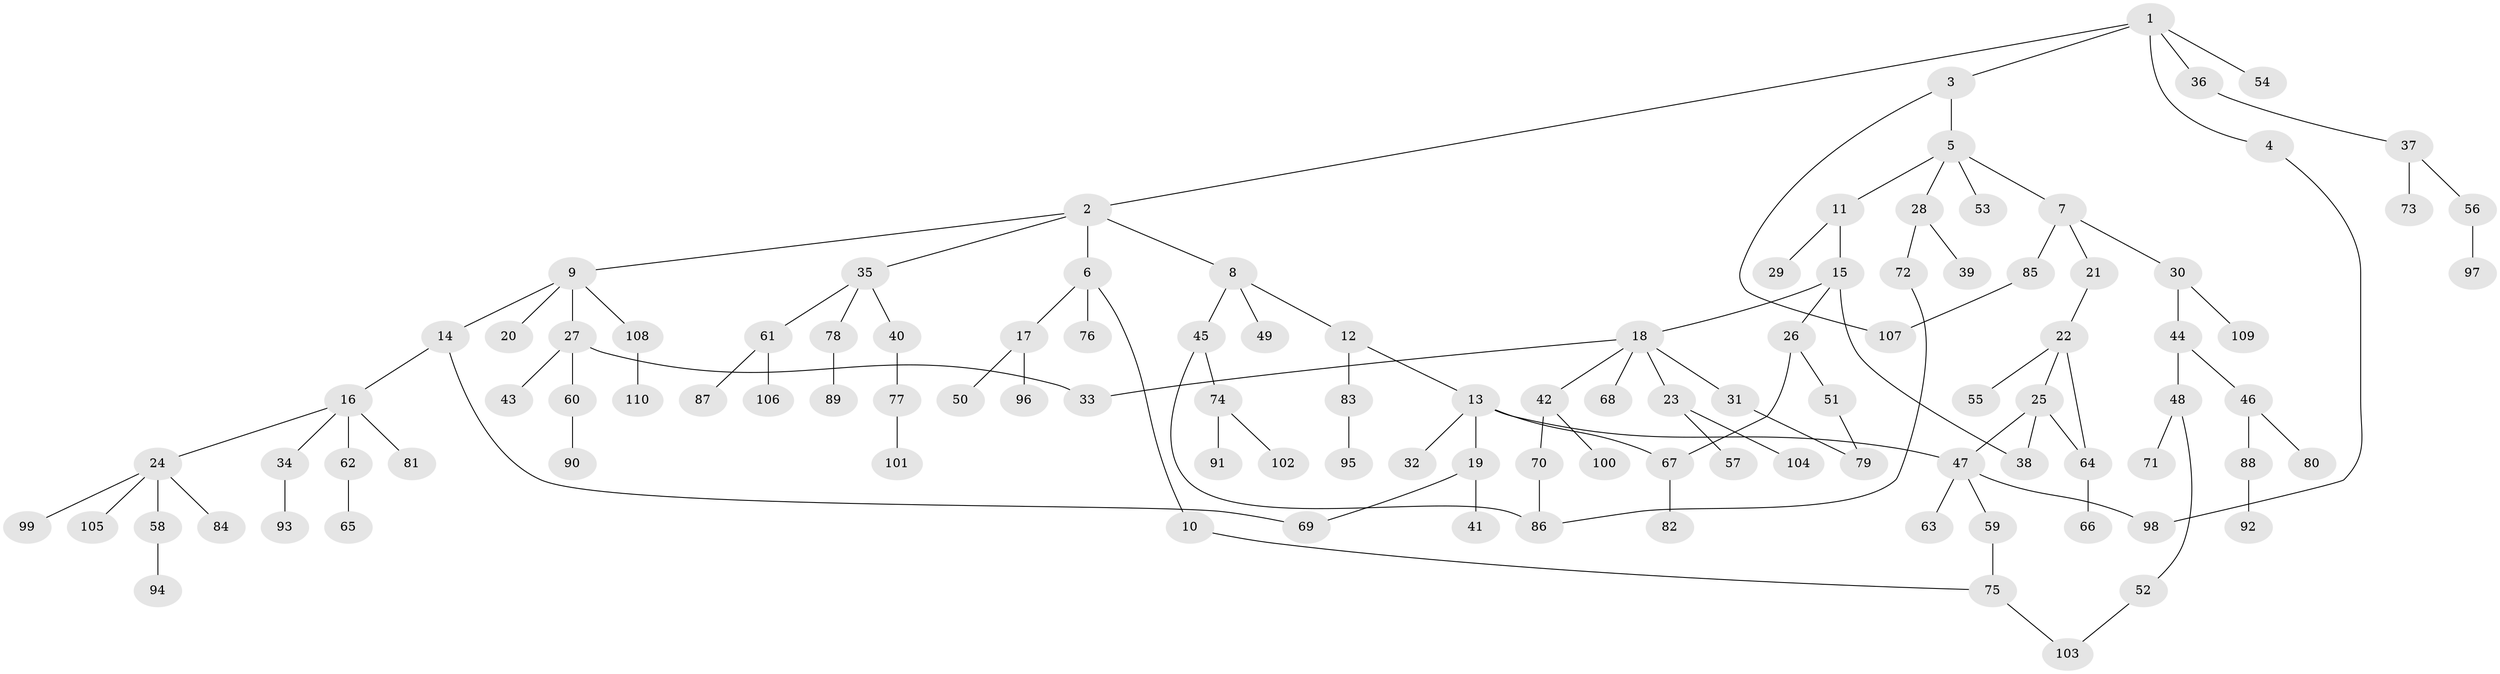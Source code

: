 // Generated by graph-tools (version 1.1) at 2025/34/03/09/25 02:34:02]
// undirected, 110 vertices, 122 edges
graph export_dot {
graph [start="1"]
  node [color=gray90,style=filled];
  1;
  2;
  3;
  4;
  5;
  6;
  7;
  8;
  9;
  10;
  11;
  12;
  13;
  14;
  15;
  16;
  17;
  18;
  19;
  20;
  21;
  22;
  23;
  24;
  25;
  26;
  27;
  28;
  29;
  30;
  31;
  32;
  33;
  34;
  35;
  36;
  37;
  38;
  39;
  40;
  41;
  42;
  43;
  44;
  45;
  46;
  47;
  48;
  49;
  50;
  51;
  52;
  53;
  54;
  55;
  56;
  57;
  58;
  59;
  60;
  61;
  62;
  63;
  64;
  65;
  66;
  67;
  68;
  69;
  70;
  71;
  72;
  73;
  74;
  75;
  76;
  77;
  78;
  79;
  80;
  81;
  82;
  83;
  84;
  85;
  86;
  87;
  88;
  89;
  90;
  91;
  92;
  93;
  94;
  95;
  96;
  97;
  98;
  99;
  100;
  101;
  102;
  103;
  104;
  105;
  106;
  107;
  108;
  109;
  110;
  1 -- 2;
  1 -- 3;
  1 -- 4;
  1 -- 36;
  1 -- 54;
  2 -- 6;
  2 -- 8;
  2 -- 9;
  2 -- 35;
  3 -- 5;
  3 -- 107;
  4 -- 98;
  5 -- 7;
  5 -- 11;
  5 -- 28;
  5 -- 53;
  6 -- 10;
  6 -- 17;
  6 -- 76;
  7 -- 21;
  7 -- 30;
  7 -- 85;
  8 -- 12;
  8 -- 45;
  8 -- 49;
  9 -- 14;
  9 -- 20;
  9 -- 27;
  9 -- 108;
  10 -- 75;
  11 -- 15;
  11 -- 29;
  12 -- 13;
  12 -- 83;
  13 -- 19;
  13 -- 32;
  13 -- 47;
  13 -- 67;
  14 -- 16;
  14 -- 69;
  15 -- 18;
  15 -- 26;
  15 -- 38;
  16 -- 24;
  16 -- 34;
  16 -- 62;
  16 -- 81;
  17 -- 50;
  17 -- 96;
  18 -- 23;
  18 -- 31;
  18 -- 33;
  18 -- 42;
  18 -- 68;
  19 -- 41;
  19 -- 69;
  21 -- 22;
  22 -- 25;
  22 -- 55;
  22 -- 64;
  23 -- 57;
  23 -- 104;
  24 -- 58;
  24 -- 84;
  24 -- 99;
  24 -- 105;
  25 -- 64;
  25 -- 38;
  25 -- 47;
  26 -- 51;
  26 -- 67;
  27 -- 43;
  27 -- 60;
  27 -- 33;
  28 -- 39;
  28 -- 72;
  30 -- 44;
  30 -- 109;
  31 -- 79;
  34 -- 93;
  35 -- 40;
  35 -- 61;
  35 -- 78;
  36 -- 37;
  37 -- 56;
  37 -- 73;
  40 -- 77;
  42 -- 70;
  42 -- 100;
  44 -- 46;
  44 -- 48;
  45 -- 74;
  45 -- 86;
  46 -- 80;
  46 -- 88;
  47 -- 59;
  47 -- 63;
  47 -- 98;
  48 -- 52;
  48 -- 71;
  51 -- 79;
  52 -- 103;
  56 -- 97;
  58 -- 94;
  59 -- 75;
  60 -- 90;
  61 -- 87;
  61 -- 106;
  62 -- 65;
  64 -- 66;
  67 -- 82;
  70 -- 86;
  72 -- 86;
  74 -- 91;
  74 -- 102;
  75 -- 103;
  77 -- 101;
  78 -- 89;
  83 -- 95;
  85 -- 107;
  88 -- 92;
  108 -- 110;
}
